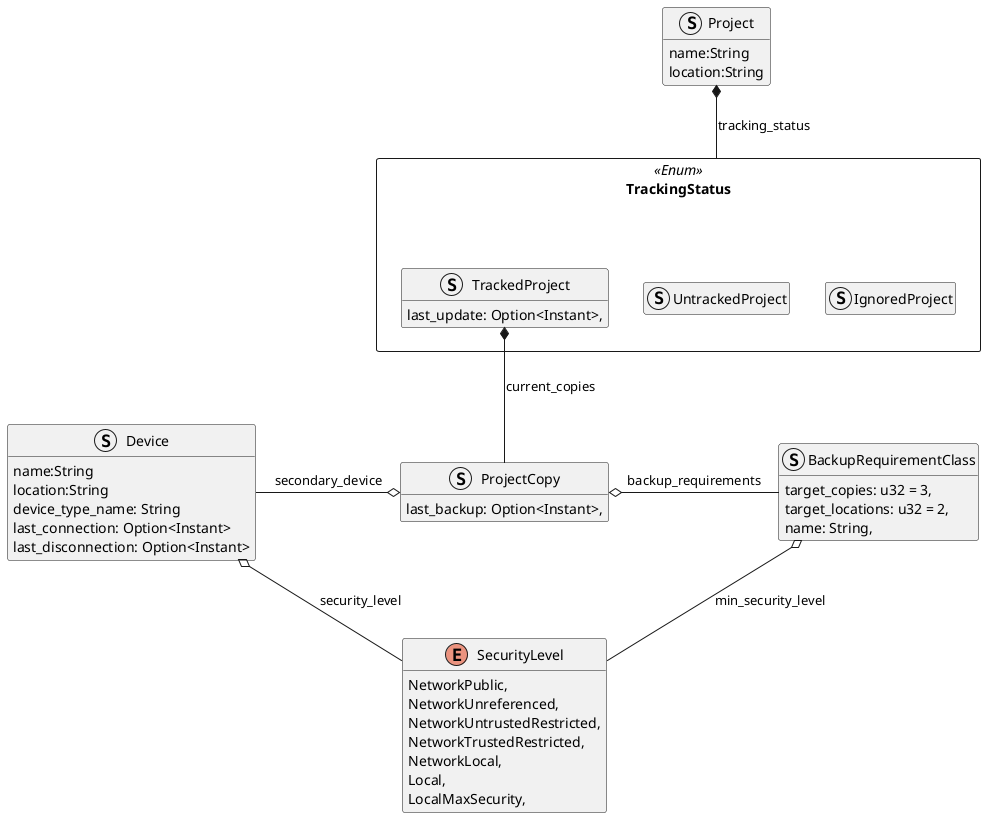 @startuml project

' skinparam Ranksep 40
' skinparam nodesep 40
' left to right direction
hide empty members

enum SecurityLevel {
    NetworkPublic,
    NetworkUnreferenced,
    NetworkUntrustedRestricted,
    NetworkTrustedRestricted,
    NetworkLocal,
    Local,
    LocalMaxSecurity,
}

struct BackupRequirementClass {
    target_copies: u32 = 3,
    target_locations: u32 = 2,
    name: String,
}


struct Project {
    name:String
    location:String
}

rectangle "TrackingStatus" <<Enum>> {
    struct TrackedProject {
        last_update: Option<Instant>,
    }

    struct UntrackedProject {}
    struct IgnoredProject {}
}

struct Device {
    name:String
    location:String
    device_type_name: String
    last_connection: Option<Instant>
    last_disconnection: Option<Instant>
}


struct ProjectCopy {
    last_backup: Option<Instant>,
}

Project *-- TrackingStatus: tracking_status
TrackingStatus -[hidden]- TrackedProject
TrackingStatus -[hidden]- UntrackedProject
TrackingStatus -[hidden]- IgnoredProject

TrackedProject *-- ProjectCopy: current_copies
ProjectCopy o- BackupRequirementClass: backup_requirements
Device -o ProjectCopy: secondary_device

Device o-- SecurityLevel: security_level
BackupRequirementClass o-- SecurityLevel: min_security_level

@enduml
